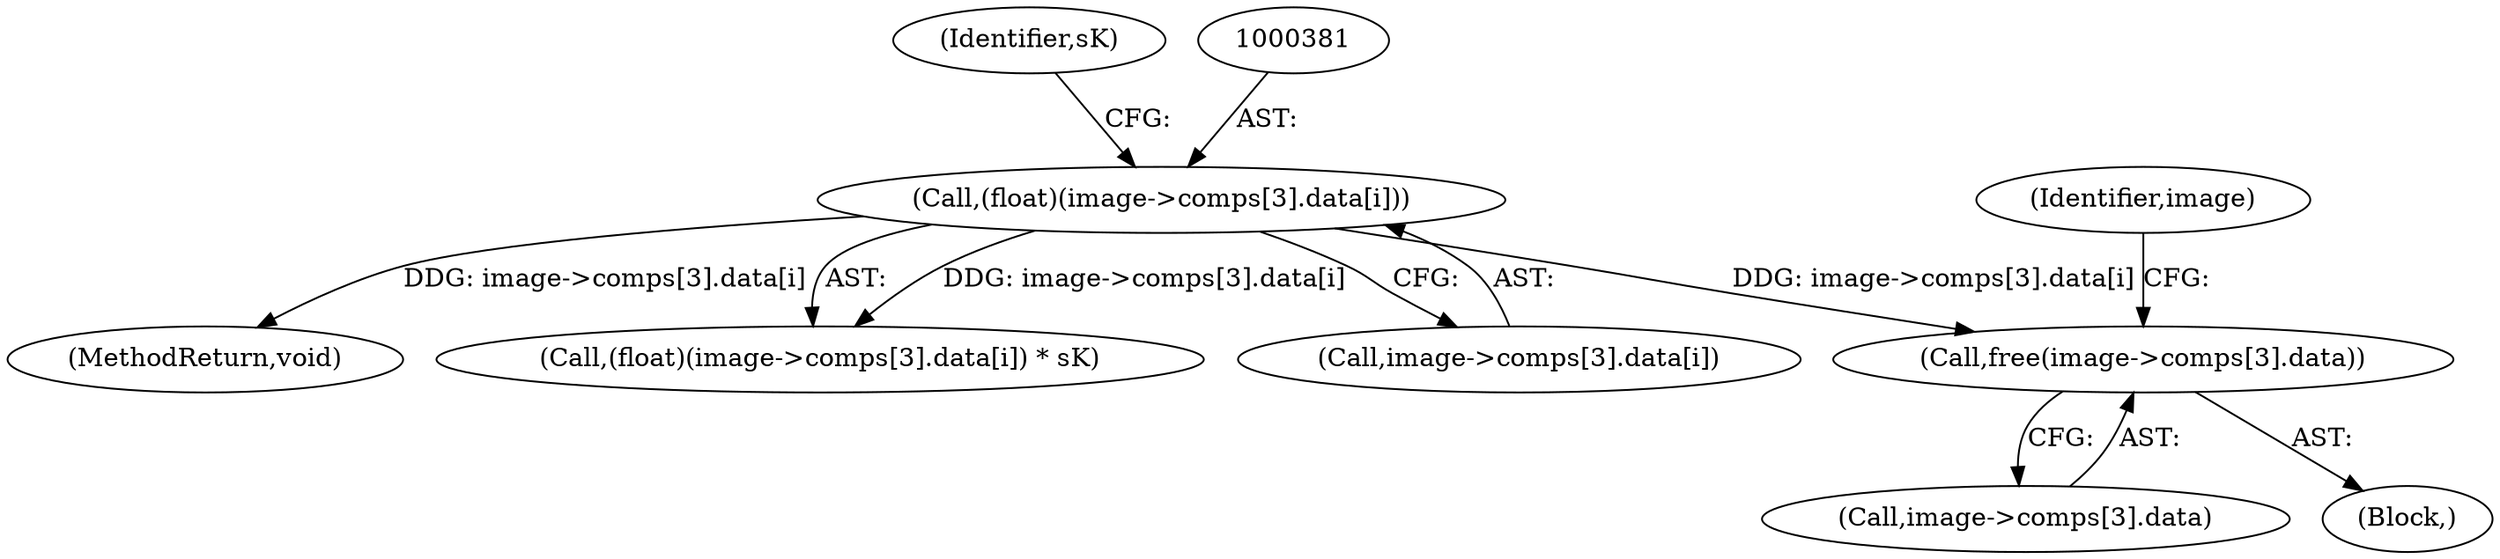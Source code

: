 digraph "0_openjpeg_162f6199c0cd3ec1c6c6dc65e41b2faab92b2d91@API" {
"1000463" [label="(Call,free(image->comps[3].data))"];
"1000380" [label="(Call,(float)(image->comps[3].data[i]))"];
"1000550" [label="(MethodReturn,void)"];
"1000379" [label="(Call,(float)(image->comps[3].data[i]) * sK)"];
"1000463" [label="(Call,free(image->comps[3].data))"];
"1000475" [label="(Identifier,image)"];
"1000464" [label="(Call,image->comps[3].data)"];
"1000380" [label="(Call,(float)(image->comps[3].data[i]))"];
"1000382" [label="(Call,image->comps[3].data[i])"];
"1000391" [label="(Identifier,sK)"];
"1000109" [label="(Block,)"];
"1000463" -> "1000109"  [label="AST: "];
"1000463" -> "1000464"  [label="CFG: "];
"1000464" -> "1000463"  [label="AST: "];
"1000475" -> "1000463"  [label="CFG: "];
"1000380" -> "1000463"  [label="DDG: image->comps[3].data[i]"];
"1000380" -> "1000379"  [label="AST: "];
"1000380" -> "1000382"  [label="CFG: "];
"1000381" -> "1000380"  [label="AST: "];
"1000382" -> "1000380"  [label="AST: "];
"1000391" -> "1000380"  [label="CFG: "];
"1000380" -> "1000550"  [label="DDG: image->comps[3].data[i]"];
"1000380" -> "1000379"  [label="DDG: image->comps[3].data[i]"];
}
